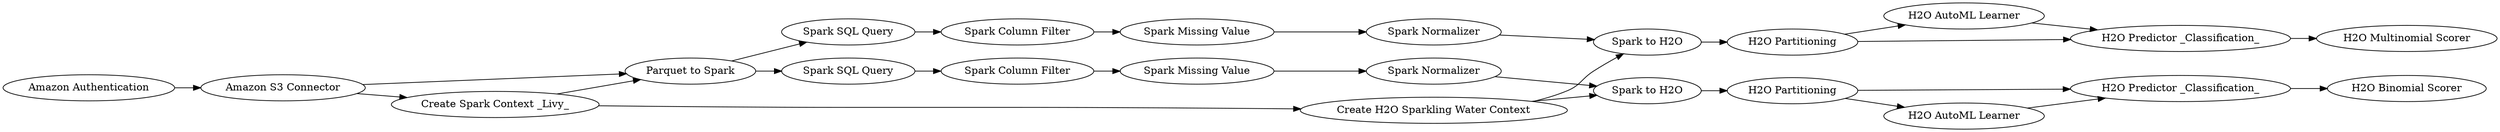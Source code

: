 digraph {
	14 -> 25
	39 -> 11
	8 -> 32
	31 -> 38
	8 -> 33
	23 -> 37
	40 -> 41
	43 -> 3
	3 -> 42
	22 -> 23
	36 -> 23
	42 -> 9
	14 -> 26
	26 -> 27
	25 -> 26
	33 -> 34
	36 -> 22
	9 -> 11
	42 -> 8
	35 -> 36
	38 -> 39
	3 -> 8
	11 -> 14
	9 -> 35
	32 -> 31
	41 -> 35
	34 -> 40
	27 [label="H2O Binomial Scorer"]
	9 [label="Create H2O Sparkling Water Context"]
	26 [label="H2O Predictor _Classification_"]
	8 [label="Parquet to Spark"]
	3 [label="Amazon S3 Connector"]
	41 [label="Spark Normalizer"]
	31 [label="Spark Column Filter"]
	25 [label="H2O AutoML Learner"]
	42 [label="Create Spark Context _Livy_"]
	22 [label="H2O AutoML Learner"]
	11 [label="Spark to H2O"]
	23 [label="H2O Predictor _Classification_"]
	14 [label="H2O Partitioning"]
	38 [label="Spark Missing Value"]
	43 [label="Amazon Authentication"]
	35 [label="Spark to H2O"]
	34 [label="Spark Column Filter"]
	36 [label="H2O Partitioning"]
	40 [label="Spark Missing Value"]
	39 [label="Spark Normalizer"]
	33 [label="Spark SQL Query"]
	32 [label="Spark SQL Query"]
	37 [label="H2O Multinomial Scorer"]
	rankdir=LR
}
